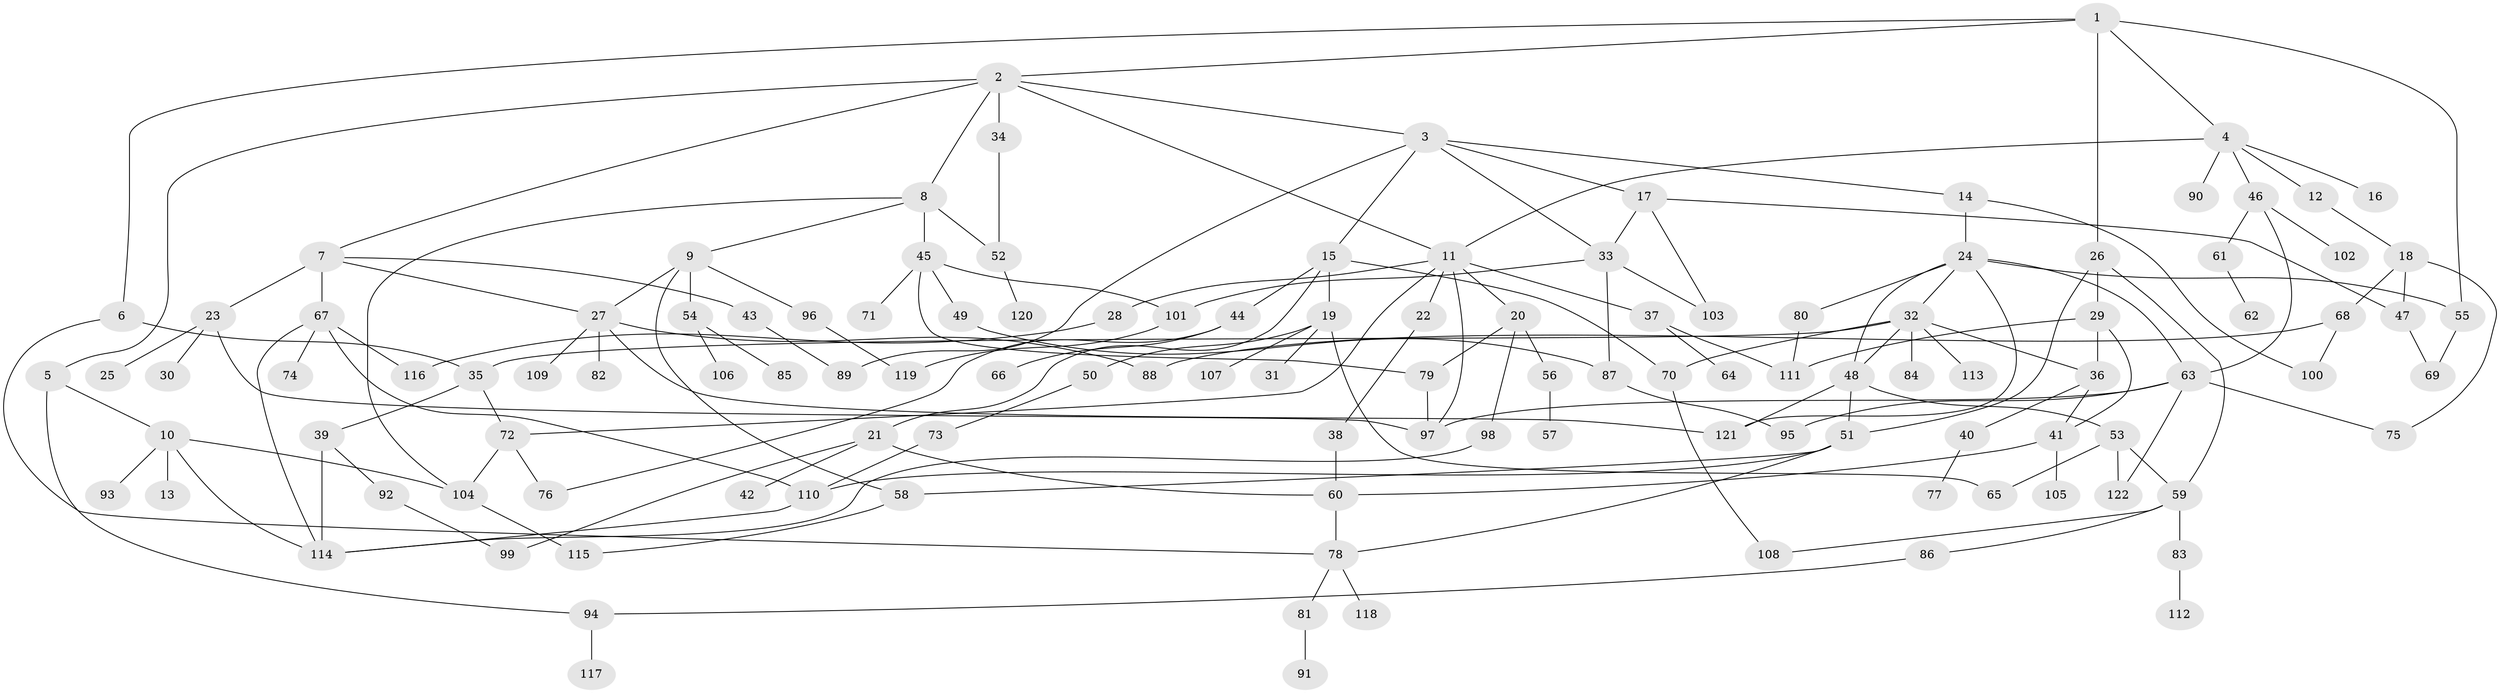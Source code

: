 // Generated by graph-tools (version 1.1) at 2025/01/03/09/25 03:01:07]
// undirected, 122 vertices, 175 edges
graph export_dot {
graph [start="1"]
  node [color=gray90,style=filled];
  1;
  2;
  3;
  4;
  5;
  6;
  7;
  8;
  9;
  10;
  11;
  12;
  13;
  14;
  15;
  16;
  17;
  18;
  19;
  20;
  21;
  22;
  23;
  24;
  25;
  26;
  27;
  28;
  29;
  30;
  31;
  32;
  33;
  34;
  35;
  36;
  37;
  38;
  39;
  40;
  41;
  42;
  43;
  44;
  45;
  46;
  47;
  48;
  49;
  50;
  51;
  52;
  53;
  54;
  55;
  56;
  57;
  58;
  59;
  60;
  61;
  62;
  63;
  64;
  65;
  66;
  67;
  68;
  69;
  70;
  71;
  72;
  73;
  74;
  75;
  76;
  77;
  78;
  79;
  80;
  81;
  82;
  83;
  84;
  85;
  86;
  87;
  88;
  89;
  90;
  91;
  92;
  93;
  94;
  95;
  96;
  97;
  98;
  99;
  100;
  101;
  102;
  103;
  104;
  105;
  106;
  107;
  108;
  109;
  110;
  111;
  112;
  113;
  114;
  115;
  116;
  117;
  118;
  119;
  120;
  121;
  122;
  1 -- 2;
  1 -- 4;
  1 -- 6;
  1 -- 26;
  1 -- 55;
  2 -- 3;
  2 -- 5;
  2 -- 7;
  2 -- 8;
  2 -- 11;
  2 -- 34;
  3 -- 14;
  3 -- 15;
  3 -- 17;
  3 -- 89;
  3 -- 33;
  4 -- 12;
  4 -- 16;
  4 -- 46;
  4 -- 90;
  4 -- 11;
  5 -- 10;
  5 -- 94;
  6 -- 35;
  6 -- 78;
  7 -- 23;
  7 -- 43;
  7 -- 67;
  7 -- 27;
  8 -- 9;
  8 -- 45;
  8 -- 52;
  8 -- 104;
  9 -- 27;
  9 -- 54;
  9 -- 96;
  9 -- 58;
  10 -- 13;
  10 -- 93;
  10 -- 104;
  10 -- 114;
  11 -- 20;
  11 -- 22;
  11 -- 28;
  11 -- 37;
  11 -- 97;
  11 -- 72;
  12 -- 18;
  14 -- 24;
  14 -- 100;
  15 -- 19;
  15 -- 21;
  15 -- 44;
  15 -- 70;
  17 -- 33;
  17 -- 47;
  17 -- 103;
  18 -- 68;
  18 -- 75;
  18 -- 47;
  19 -- 31;
  19 -- 50;
  19 -- 65;
  19 -- 107;
  20 -- 56;
  20 -- 98;
  20 -- 79;
  21 -- 42;
  21 -- 60;
  21 -- 99;
  22 -- 38;
  23 -- 25;
  23 -- 30;
  23 -- 97;
  24 -- 32;
  24 -- 55;
  24 -- 80;
  24 -- 121;
  24 -- 63;
  24 -- 48;
  26 -- 29;
  26 -- 51;
  26 -- 59;
  27 -- 82;
  27 -- 109;
  27 -- 88;
  27 -- 121;
  28 -- 116;
  29 -- 36;
  29 -- 41;
  29 -- 111;
  32 -- 48;
  32 -- 84;
  32 -- 113;
  32 -- 36;
  32 -- 35;
  32 -- 70;
  33 -- 87;
  33 -- 101;
  33 -- 103;
  34 -- 52;
  35 -- 39;
  35 -- 72;
  36 -- 40;
  36 -- 41;
  37 -- 64;
  37 -- 111;
  38 -- 60;
  39 -- 92;
  39 -- 114;
  40 -- 77;
  41 -- 105;
  41 -- 60;
  43 -- 89;
  44 -- 66;
  44 -- 76;
  45 -- 49;
  45 -- 71;
  45 -- 79;
  45 -- 101;
  46 -- 61;
  46 -- 63;
  46 -- 102;
  47 -- 69;
  48 -- 53;
  48 -- 121;
  48 -- 51;
  49 -- 87;
  50 -- 73;
  51 -- 58;
  51 -- 110;
  51 -- 78;
  52 -- 120;
  53 -- 122;
  53 -- 59;
  53 -- 65;
  54 -- 85;
  54 -- 106;
  55 -- 69;
  56 -- 57;
  58 -- 115;
  59 -- 83;
  59 -- 86;
  59 -- 108;
  60 -- 78;
  61 -- 62;
  63 -- 95;
  63 -- 75;
  63 -- 97;
  63 -- 122;
  67 -- 74;
  67 -- 114;
  67 -- 116;
  67 -- 110;
  68 -- 88;
  68 -- 100;
  70 -- 108;
  72 -- 76;
  72 -- 104;
  73 -- 110;
  78 -- 81;
  78 -- 118;
  79 -- 97;
  80 -- 111;
  81 -- 91;
  83 -- 112;
  86 -- 94;
  87 -- 95;
  92 -- 99;
  94 -- 117;
  96 -- 119;
  98 -- 114;
  101 -- 119;
  104 -- 115;
  110 -- 114;
}
